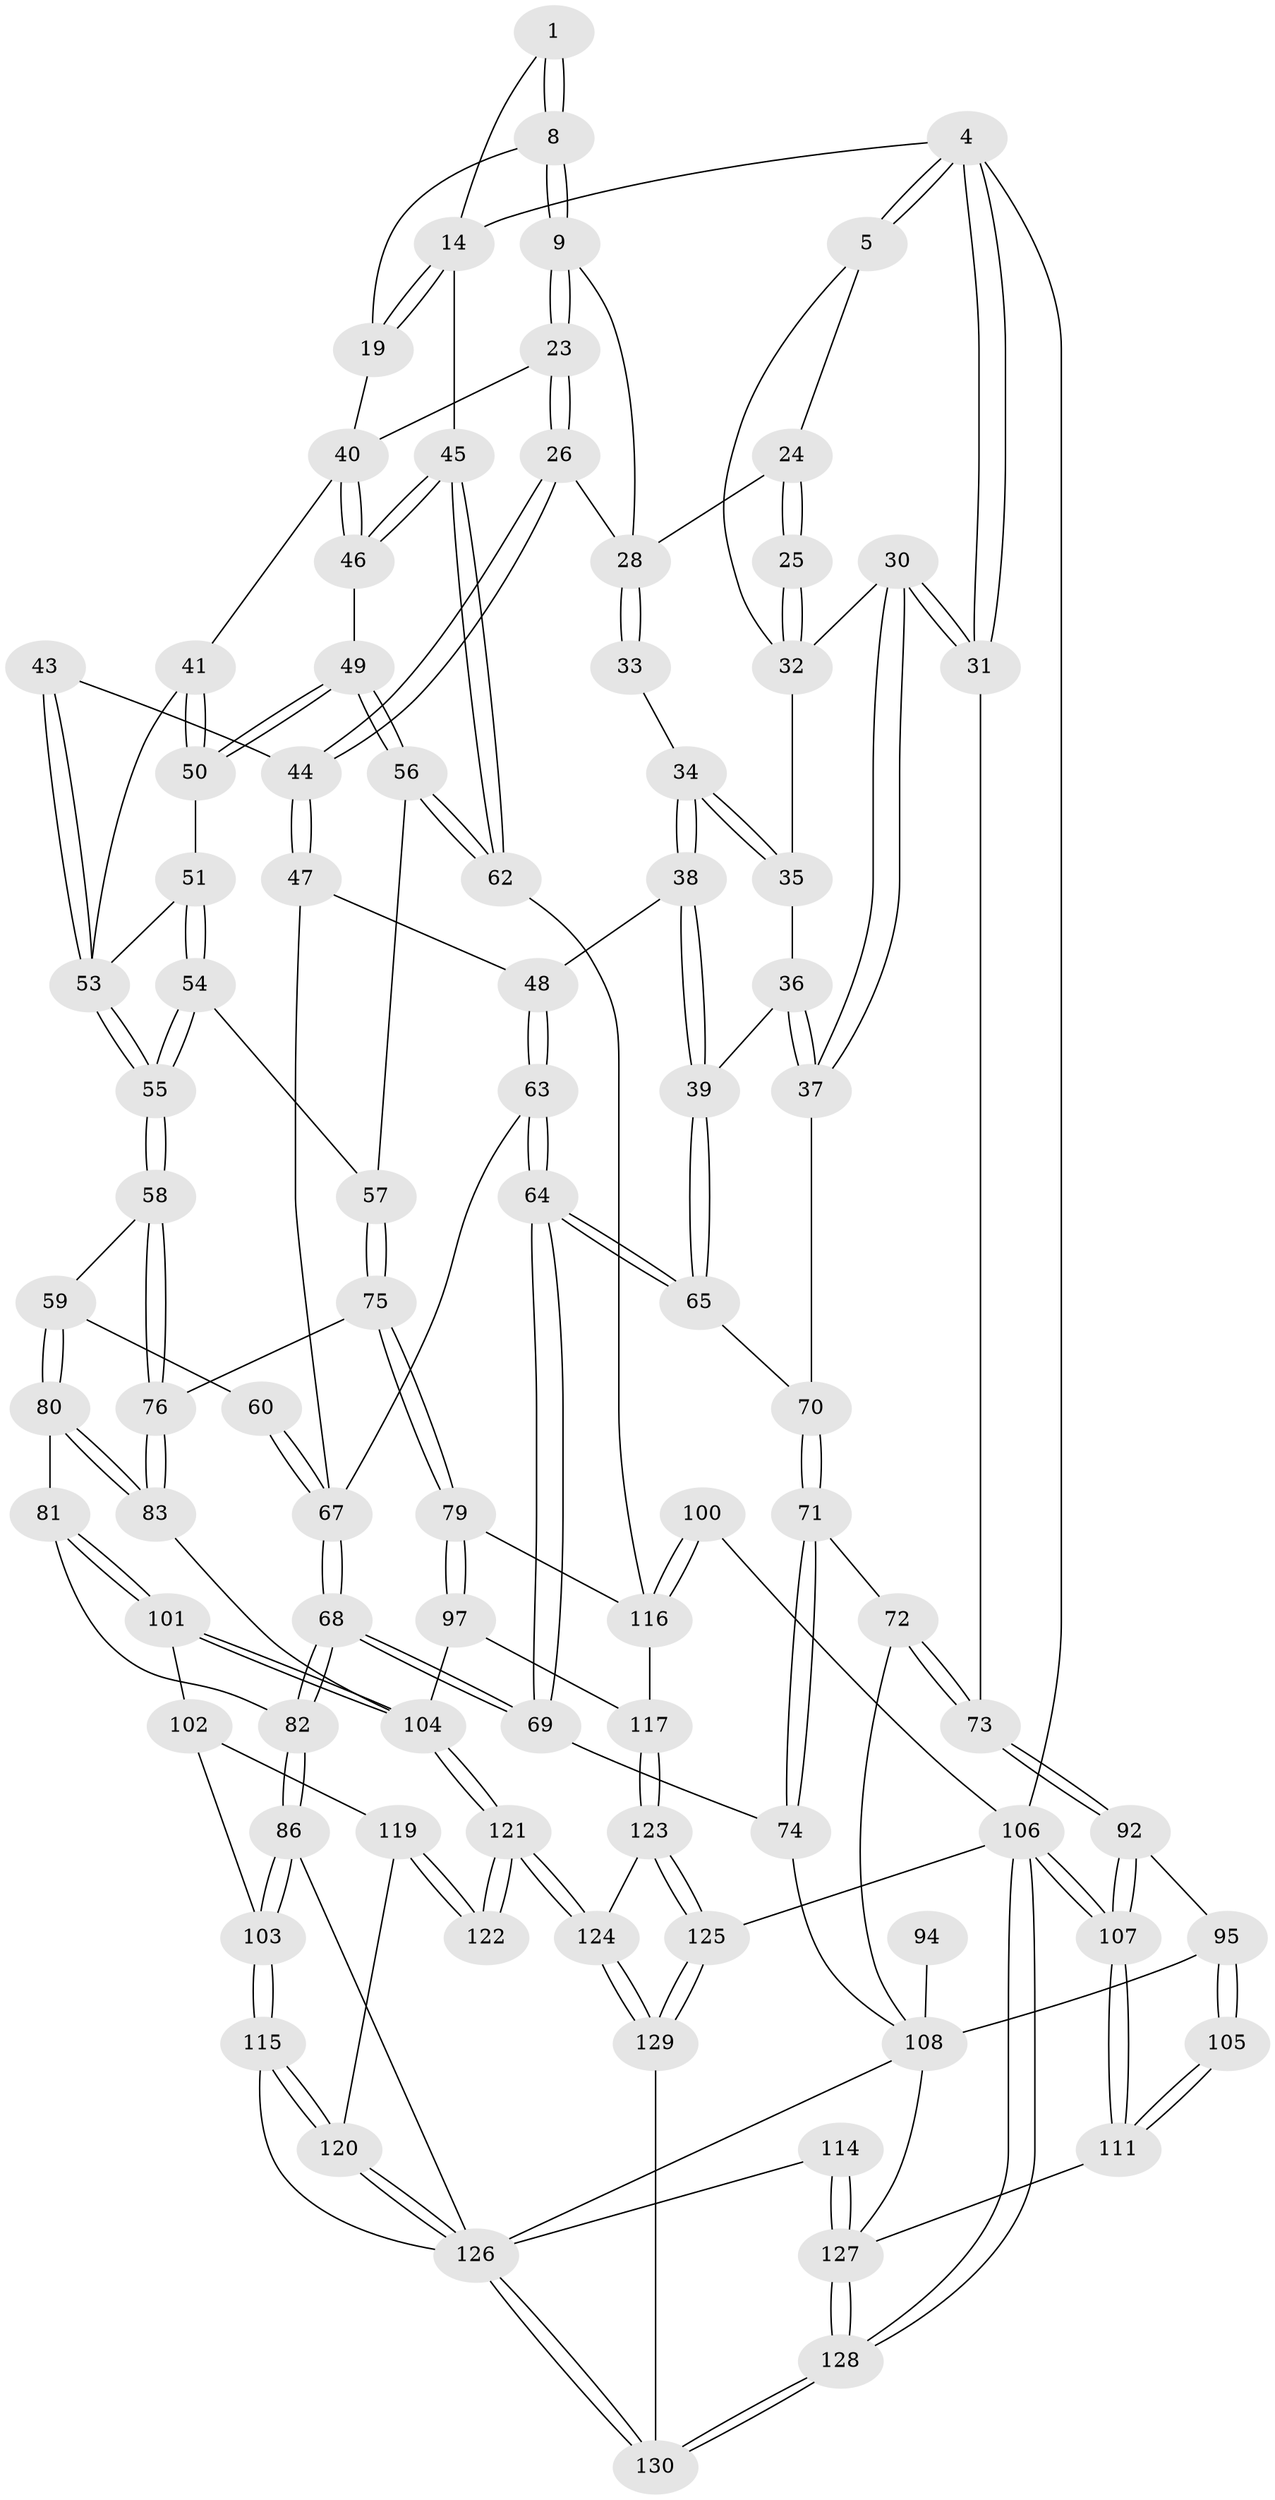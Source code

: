 // original degree distribution, {3: 0.015384615384615385, 4: 0.26153846153846155, 6: 0.24615384615384617, 5: 0.47692307692307695}
// Generated by graph-tools (version 1.1) at 2025/06/03/04/25 22:06:38]
// undirected, 91 vertices, 216 edges
graph export_dot {
graph [start="1"]
  node [color=gray90,style=filled];
  1 [pos="+0.7189568122331198+0"];
  4 [pos="+0+0",super="+3"];
  5 [pos="+0.0800610434975155+0"];
  8 [pos="+0.761281138469323+0.003909156726093763"];
  9 [pos="+0.7558836130975937+0.05963154908237906"];
  14 [pos="+1+0.1491176679848323",super="+13+11"];
  19 [pos="+0.8987971048787045+0.17744232352937883",super="+12"];
  23 [pos="+0.7714596200381273+0.15584273587457212"];
  24 [pos="+0.3868282440917223+0.16675057494351347",super="+17+18"];
  25 [pos="+0.3306088116774584+0.1647351439989544",super="+20"];
  26 [pos="+0.6502224741494114+0.2361076784419225"];
  28 [pos="+0.43418972841873804+0.18249593694944372",super="+27"];
  30 [pos="+0.029175851030462177+0.3338013981346303"];
  31 [pos="+0+0.3748034622128166"];
  32 [pos="+0.3201502788008522+0.19501467830066122",super="+29"];
  33 [pos="+0.4598035072657059+0.23141102621450518"];
  34 [pos="+0.44344636940353843+0.2580188332733521"];
  35 [pos="+0.32050158804080425+0.21003185702427843"];
  36 [pos="+0.3153906314194946+0.22709965268238472"];
  37 [pos="+0.10424308543908177+0.3467040679664158"];
  38 [pos="+0.4269559252029065+0.3476726944260749"];
  39 [pos="+0.36680805277715595+0.36570168799672825"];
  40 [pos="+0.8869086679972883+0.29069985544411203",super="+22"];
  41 [pos="+0.8614118361181695+0.3200465996086555"];
  43 [pos="+0.6995289735607656+0.3257575271807591"];
  44 [pos="+0.6493364739525518+0.28415713280384086"];
  45 [pos="+1+0.4509506925153749"];
  46 [pos="+0.9701013263202062+0.3543877382652413"];
  47 [pos="+0.648538204636511+0.2851117165034693"];
  48 [pos="+0.4898001690250772+0.3729478214684834"];
  49 [pos="+0.8877704920139363+0.42203902596739173"];
  50 [pos="+0.855302466179376+0.35980863780988637"];
  51 [pos="+0.8297506676730962+0.3832231652276378"];
  53 [pos="+0.7502927310249107+0.46545826658812534",super="+52+42"];
  54 [pos="+0.8154889288862518+0.5092173397298552"];
  55 [pos="+0.7561186102649825+0.5061625636263027"];
  56 [pos="+0.886496417660957+0.491468642475688"];
  57 [pos="+0.8314387462230818+0.5130062065471395"];
  58 [pos="+0.7121422931339086+0.5350530462378383"];
  59 [pos="+0.6783773608000542+0.5417324090652387"];
  60 [pos="+0.6163210233967633+0.5182812928884818"];
  62 [pos="+1+0.5345559411574953"];
  63 [pos="+0.49160536664093313+0.37935091109860486"];
  64 [pos="+0.45738526097809823+0.5149205520139716"];
  65 [pos="+0.3289099516780361+0.40154534060026975"];
  67 [pos="+0.49783048501988636+0.5811746121981461",super="+66+61"];
  68 [pos="+0.49056137132468103+0.5854689294760289"];
  69 [pos="+0.4757381506667589+0.5767187818251663"];
  70 [pos="+0.28609840250143026+0.42234464105459407"];
  71 [pos="+0.29016446749959807+0.48242546509100304"];
  72 [pos="+0.18084927969378944+0.5917938285915163"];
  73 [pos="+0+0.4531569307881684"];
  74 [pos="+0.34713046828290656+0.5812659470381891"];
  75 [pos="+0.8612114953305274+0.6195175641609065"];
  76 [pos="+0.7841053669978627+0.6752939259837095"];
  79 [pos="+0.9439554644845068+0.6655942398245217"];
  80 [pos="+0.6554205958343676+0.6784787442225835"];
  81 [pos="+0.6243074727860813+0.6986918087403997"];
  82 [pos="+0.5010813334193012+0.6599038668772149"];
  83 [pos="+0.7702306139080479+0.7271486164328599"];
  86 [pos="+0.47741830581702116+0.7064703151687692"];
  92 [pos="+0+0.50304173572829"];
  94 [pos="+0.17191800828474274+0.7102996133121263"];
  95 [pos="+0.11361447614195395+0.748448937991388",super="+90+91"];
  97 [pos="+0.8711640351483961+0.7701361231143492"];
  100 [pos="+1+1"];
  101 [pos="+0.6215129543016445+0.7897496092977684"];
  102 [pos="+0.5701400360916501+0.7987155969372142"];
  103 [pos="+0.480808915505987+0.7216168614822507"];
  104 [pos="+0.7409573338529588+0.8992714108071771",super="+98"];
  105 [pos="+0.06305608440722518+0.8395350657198404"];
  106 [pos="+0+1",super="+99"];
  107 [pos="+0+1"];
  108 [pos="+0.21465597200842337+0.8024209844426662",super="+96+93"];
  111 [pos="+0.061338769754953414+0.8512973959636818"];
  114 [pos="+0.2799402243825304+0.8917399061554211"];
  115 [pos="+0.4587330617034467+0.8143724347167679"];
  116 [pos="+0.945804967872271+0.8094830468798997",super="+78"];
  117 [pos="+0.9273714816540644+0.8057264565841061"];
  119 [pos="+0.47449564366891267+0.8926375655745987",super="+118"];
  120 [pos="+0.46760371798593536+0.8925148988619209"];
  121 [pos="+0.7394340823991628+1"];
  122 [pos="+0.6539206577853319+0.9755458518398527"];
  123 [pos="+0.919000364744772+0.857055025011162"];
  124 [pos="+0.7492612588555465+1"];
  125 [pos="+1+1"];
  126 [pos="+0.4002044721871134+0.9369521422601034",super="+113+112"];
  127 [pos="+0.16107207042255867+1",super="+110+109"];
  128 [pos="+0.05312711210605316+1"];
  129 [pos="+0.7949337964987716+1"];
  130 [pos="+0.4173510924412695+1"];
  1 -- 8;
  1 -- 8;
  1 -- 14;
  4 -- 5;
  4 -- 5;
  4 -- 31;
  4 -- 31;
  4 -- 106 [weight=2];
  4 -- 14 [weight=2];
  5 -- 24;
  5 -- 32;
  8 -- 9;
  8 -- 9;
  8 -- 19;
  9 -- 23;
  9 -- 23;
  9 -- 28;
  14 -- 19 [weight=2];
  14 -- 19;
  14 -- 45;
  19 -- 40;
  23 -- 26;
  23 -- 26;
  23 -- 40;
  24 -- 25 [weight=2];
  24 -- 25;
  24 -- 28 [weight=3];
  25 -- 32 [weight=2];
  25 -- 32;
  26 -- 44;
  26 -- 44;
  26 -- 28;
  28 -- 33 [weight=2];
  28 -- 33;
  30 -- 31;
  30 -- 31;
  30 -- 37;
  30 -- 37;
  30 -- 32;
  31 -- 73;
  32 -- 35;
  33 -- 34;
  34 -- 35;
  34 -- 35;
  34 -- 38;
  34 -- 38;
  35 -- 36;
  36 -- 37;
  36 -- 37;
  36 -- 39;
  37 -- 70;
  38 -- 39;
  38 -- 39;
  38 -- 48;
  39 -- 65;
  39 -- 65;
  40 -- 41;
  40 -- 46;
  40 -- 46;
  41 -- 50;
  41 -- 50;
  41 -- 53;
  43 -- 44;
  43 -- 53 [weight=2];
  43 -- 53;
  44 -- 47;
  44 -- 47;
  45 -- 46;
  45 -- 46;
  45 -- 62;
  45 -- 62;
  46 -- 49;
  47 -- 48;
  47 -- 67;
  48 -- 63;
  48 -- 63;
  49 -- 50;
  49 -- 50;
  49 -- 56;
  49 -- 56;
  50 -- 51;
  51 -- 54;
  51 -- 54;
  51 -- 53;
  53 -- 55;
  53 -- 55;
  54 -- 55;
  54 -- 55;
  54 -- 57;
  55 -- 58;
  55 -- 58;
  56 -- 57;
  56 -- 62;
  56 -- 62;
  57 -- 75;
  57 -- 75;
  58 -- 59;
  58 -- 76;
  58 -- 76;
  59 -- 60;
  59 -- 80;
  59 -- 80;
  60 -- 67 [weight=2];
  60 -- 67;
  62 -- 116;
  63 -- 64;
  63 -- 64;
  63 -- 67;
  64 -- 65;
  64 -- 65;
  64 -- 69;
  64 -- 69;
  65 -- 70;
  67 -- 68;
  67 -- 68;
  68 -- 69;
  68 -- 69;
  68 -- 82;
  68 -- 82;
  69 -- 74;
  70 -- 71;
  70 -- 71;
  71 -- 72;
  71 -- 74;
  71 -- 74;
  72 -- 73;
  72 -- 73;
  72 -- 108;
  73 -- 92;
  73 -- 92;
  74 -- 108;
  75 -- 76;
  75 -- 79;
  75 -- 79;
  76 -- 83;
  76 -- 83;
  79 -- 97;
  79 -- 97;
  79 -- 116;
  80 -- 81;
  80 -- 83;
  80 -- 83;
  81 -- 82;
  81 -- 101;
  81 -- 101;
  82 -- 86;
  82 -- 86;
  83 -- 104;
  86 -- 103;
  86 -- 103;
  86 -- 126;
  92 -- 107;
  92 -- 107;
  92 -- 95;
  94 -- 108 [weight=3];
  95 -- 105 [weight=2];
  95 -- 105;
  95 -- 108 [weight=2];
  97 -- 117;
  97 -- 104;
  100 -- 116 [weight=2];
  100 -- 116;
  100 -- 106;
  101 -- 102;
  101 -- 104;
  101 -- 104;
  102 -- 103;
  102 -- 119;
  103 -- 115;
  103 -- 115;
  104 -- 121;
  104 -- 121;
  105 -- 111;
  105 -- 111;
  106 -- 107;
  106 -- 107;
  106 -- 128;
  106 -- 128;
  106 -- 125;
  107 -- 111;
  107 -- 111;
  108 -- 127;
  108 -- 126;
  111 -- 127;
  114 -- 127 [weight=2];
  114 -- 127;
  114 -- 126;
  115 -- 120;
  115 -- 120;
  115 -- 126;
  116 -- 117;
  117 -- 123;
  117 -- 123;
  119 -- 120;
  119 -- 122 [weight=2];
  119 -- 122;
  120 -- 126;
  120 -- 126;
  121 -- 122;
  121 -- 122;
  121 -- 124;
  121 -- 124;
  123 -- 124;
  123 -- 125;
  123 -- 125;
  124 -- 129;
  124 -- 129;
  125 -- 129;
  125 -- 129;
  126 -- 130;
  126 -- 130;
  127 -- 128;
  127 -- 128;
  128 -- 130;
  128 -- 130;
  129 -- 130;
}
